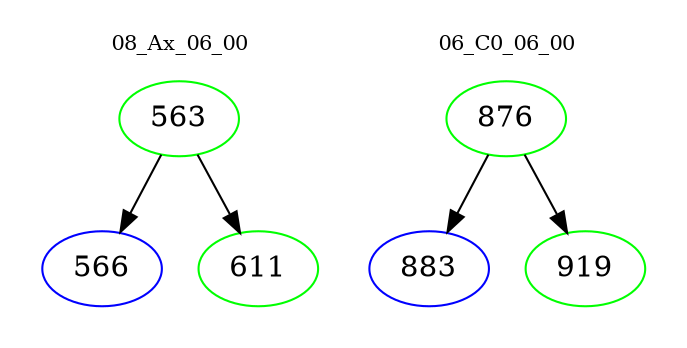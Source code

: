 digraph{
subgraph cluster_0 {
color = white
label = "08_Ax_06_00";
fontsize=10;
T0_563 [label="563", color="green"]
T0_563 -> T0_566 [color="black"]
T0_566 [label="566", color="blue"]
T0_563 -> T0_611 [color="black"]
T0_611 [label="611", color="green"]
}
subgraph cluster_1 {
color = white
label = "06_C0_06_00";
fontsize=10;
T1_876 [label="876", color="green"]
T1_876 -> T1_883 [color="black"]
T1_883 [label="883", color="blue"]
T1_876 -> T1_919 [color="black"]
T1_919 [label="919", color="green"]
}
}
